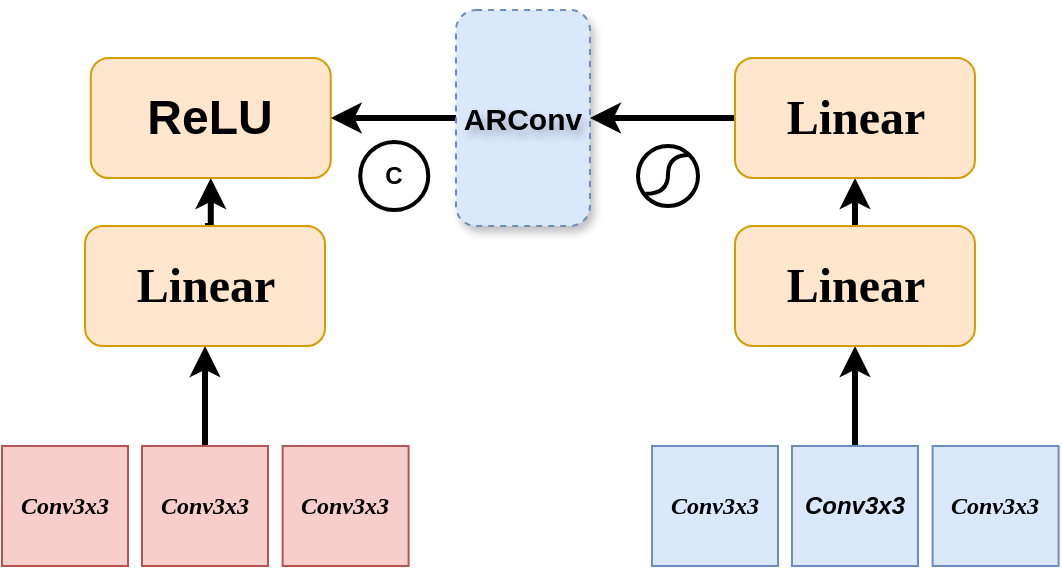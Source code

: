 <mxfile version="27.1.6">
  <diagram name="第 1 页" id="OT-_ZeZXR8U-0cfvmwt2">
    <mxGraphModel dx="1871" dy="1251" grid="0" gridSize="10" guides="0" tooltips="1" connect="1" arrows="1" fold="1" page="1" pageScale="1" pageWidth="827" pageHeight="1169" math="0" shadow="0">
      <root>
        <mxCell id="0" />
        <mxCell id="1" parent="0" />
        <mxCell id="SLSMxfVSpzhviM2W_2Z6-100" value="&lt;font face=&quot;Georgia&quot;&gt;&lt;i&gt;&lt;b&gt;Conv3x3&lt;/b&gt;&lt;/i&gt;&lt;/font&gt;" style="rounded=0;whiteSpace=wrap;html=1;fillColor=#f8cecc;strokeColor=#b85450;" vertex="1" parent="1">
          <mxGeometry x="469" y="691" width="63" height="60" as="geometry" />
        </mxCell>
        <mxCell id="SLSMxfVSpzhviM2W_2Z6-101" style="edgeStyle=orthogonalEdgeStyle;rounded=0;orthogonalLoop=1;jettySize=auto;html=1;exitX=0.5;exitY=0;exitDx=0;exitDy=0;entryX=0.5;entryY=1;entryDx=0;entryDy=0;strokeWidth=3;" edge="1" parent="1" source="SLSMxfVSpzhviM2W_2Z6-102" target="SLSMxfVSpzhviM2W_2Z6-109">
          <mxGeometry relative="1" as="geometry" />
        </mxCell>
        <mxCell id="SLSMxfVSpzhviM2W_2Z6-102" value="&lt;font face=&quot;Georgia&quot;&gt;&lt;i&gt;&lt;b&gt;Conv3x3&lt;/b&gt;&lt;/i&gt;&lt;/font&gt;" style="rounded=0;whiteSpace=wrap;html=1;fillColor=#f8cecc;strokeColor=#b85450;" vertex="1" parent="1">
          <mxGeometry x="539" y="691" width="63" height="60" as="geometry" />
        </mxCell>
        <mxCell id="SLSMxfVSpzhviM2W_2Z6-103" value="&lt;font face=&quot;Georgia&quot;&gt;&lt;i&gt;&lt;b&gt;Conv3x3&lt;/b&gt;&lt;/i&gt;&lt;/font&gt;" style="rounded=0;whiteSpace=wrap;html=1;fillColor=#f8cecc;strokeColor=#b85450;" vertex="1" parent="1">
          <mxGeometry x="609.3" y="691" width="63" height="60" as="geometry" />
        </mxCell>
        <mxCell id="SLSMxfVSpzhviM2W_2Z6-104" value="&lt;font face=&quot;Georgia&quot;&gt;&lt;i&gt;&lt;b&gt;Conv3x3&lt;/b&gt;&lt;/i&gt;&lt;/font&gt;" style="rounded=0;whiteSpace=wrap;html=1;fillColor=#dae8fc;strokeColor=#6c8ebf;" vertex="1" parent="1">
          <mxGeometry x="794" y="691" width="63" height="60" as="geometry" />
        </mxCell>
        <mxCell id="SLSMxfVSpzhviM2W_2Z6-105" style="edgeStyle=orthogonalEdgeStyle;rounded=0;orthogonalLoop=1;jettySize=auto;html=1;exitX=0.5;exitY=0;exitDx=0;exitDy=0;entryX=0.5;entryY=1;entryDx=0;entryDy=0;strokeWidth=3;" edge="1" parent="1" source="SLSMxfVSpzhviM2W_2Z6-106" target="SLSMxfVSpzhviM2W_2Z6-111">
          <mxGeometry relative="1" as="geometry" />
        </mxCell>
        <mxCell id="SLSMxfVSpzhviM2W_2Z6-106" value="&lt;i&gt;&lt;b&gt;Conv3x3&lt;/b&gt;&lt;/i&gt;" style="rounded=0;whiteSpace=wrap;html=1;fillColor=#dae8fc;strokeColor=#6c8ebf;" vertex="1" parent="1">
          <mxGeometry x="864" y="691" width="63" height="60" as="geometry" />
        </mxCell>
        <mxCell id="SLSMxfVSpzhviM2W_2Z6-107" value="&lt;font face=&quot;Georgia&quot;&gt;&lt;i&gt;&lt;b&gt;Conv3x3&lt;/b&gt;&lt;/i&gt;&lt;/font&gt;" style="rounded=0;whiteSpace=wrap;html=1;fillColor=#dae8fc;strokeColor=#6c8ebf;" vertex="1" parent="1">
          <mxGeometry x="934.3" y="691" width="63" height="60" as="geometry" />
        </mxCell>
        <mxCell id="SLSMxfVSpzhviM2W_2Z6-108" style="edgeStyle=orthogonalEdgeStyle;rounded=0;orthogonalLoop=1;jettySize=auto;html=1;exitX=0.5;exitY=0;exitDx=0;exitDy=0;entryX=0.5;entryY=1;entryDx=0;entryDy=0;strokeWidth=3;" edge="1" parent="1" source="SLSMxfVSpzhviM2W_2Z6-109" target="SLSMxfVSpzhviM2W_2Z6-116">
          <mxGeometry relative="1" as="geometry" />
        </mxCell>
        <mxCell id="SLSMxfVSpzhviM2W_2Z6-109" value="&lt;font face=&quot;Georgia&quot; style=&quot;font-size: 24px;&quot;&gt;&lt;b&gt;Linear&lt;/b&gt;&lt;/font&gt;" style="rounded=1;whiteSpace=wrap;html=1;fillColor=#ffe6cc;strokeColor=#d79b00;" vertex="1" parent="1">
          <mxGeometry x="510.5" y="581" width="120" height="60" as="geometry" />
        </mxCell>
        <mxCell id="SLSMxfVSpzhviM2W_2Z6-110" style="edgeStyle=orthogonalEdgeStyle;rounded=0;orthogonalLoop=1;jettySize=auto;html=1;exitX=0.5;exitY=0;exitDx=0;exitDy=0;entryX=0.5;entryY=1;entryDx=0;entryDy=0;strokeWidth=3;" edge="1" parent="1" source="SLSMxfVSpzhviM2W_2Z6-111" target="SLSMxfVSpzhviM2W_2Z6-113">
          <mxGeometry relative="1" as="geometry" />
        </mxCell>
        <mxCell id="SLSMxfVSpzhviM2W_2Z6-111" value="&lt;span style=&quot;font-family: Georgia; font-size: 24px;&quot;&gt;&lt;b&gt;Linear&lt;/b&gt;&lt;/span&gt;" style="rounded=1;whiteSpace=wrap;html=1;fillColor=#ffe6cc;strokeColor=#d79b00;" vertex="1" parent="1">
          <mxGeometry x="835.5" y="581" width="120" height="60" as="geometry" />
        </mxCell>
        <mxCell id="SLSMxfVSpzhviM2W_2Z6-112" value="" style="edgeStyle=orthogonalEdgeStyle;rounded=0;orthogonalLoop=1;jettySize=auto;html=1;strokeWidth=3;" edge="1" parent="1" source="SLSMxfVSpzhviM2W_2Z6-113" target="SLSMxfVSpzhviM2W_2Z6-115">
          <mxGeometry relative="1" as="geometry" />
        </mxCell>
        <mxCell id="SLSMxfVSpzhviM2W_2Z6-113" value="&lt;font face=&quot;Georgia&quot; style=&quot;font-size: 24px;&quot;&gt;&lt;b&gt;Linear&lt;/b&gt;&lt;/font&gt;" style="rounded=1;whiteSpace=wrap;html=1;fillColor=#ffe6cc;strokeColor=#d79b00;" vertex="1" parent="1">
          <mxGeometry x="835.5" y="497" width="120" height="60" as="geometry" />
        </mxCell>
        <mxCell id="SLSMxfVSpzhviM2W_2Z6-114" style="edgeStyle=orthogonalEdgeStyle;rounded=0;orthogonalLoop=1;jettySize=auto;html=1;exitX=0;exitY=0.5;exitDx=0;exitDy=0;entryX=1;entryY=0.5;entryDx=0;entryDy=0;strokeWidth=3;" edge="1" parent="1" source="SLSMxfVSpzhviM2W_2Z6-115" target="SLSMxfVSpzhviM2W_2Z6-116">
          <mxGeometry relative="1" as="geometry" />
        </mxCell>
        <mxCell id="SLSMxfVSpzhviM2W_2Z6-115" value="&lt;font style=&quot;font-size: 15px;&quot;&gt;&lt;b&gt;ARConv&lt;/b&gt;&lt;/font&gt;" style="rounded=1;whiteSpace=wrap;html=1;dashed=1;fillColor=#dae8fc;strokeColor=#6c8ebf;glass=0;shadow=1;textShadow=1;" vertex="1" parent="1">
          <mxGeometry x="696" y="473" width="67" height="108" as="geometry" />
        </mxCell>
        <mxCell id="SLSMxfVSpzhviM2W_2Z6-116" value="&lt;font style=&quot;font-size: 24px;&quot;&gt;&lt;b&gt;ReLU&lt;/b&gt;&lt;/font&gt;" style="rounded=1;whiteSpace=wrap;html=1;fillColor=#ffe6cc;strokeColor=#d79b00;" vertex="1" parent="1">
          <mxGeometry x="513.38" y="497" width="120" height="60" as="geometry" />
        </mxCell>
        <mxCell id="SLSMxfVSpzhviM2W_2Z6-117" value="" style="group;aspect=fixed;fontStyle=0" vertex="1" connectable="0" parent="1">
          <mxGeometry x="787" y="541" width="30" height="30" as="geometry" />
        </mxCell>
        <mxCell id="SLSMxfVSpzhviM2W_2Z6-118" value="" style="ellipse;whiteSpace=wrap;html=1;aspect=fixed;strokeWidth=2;" vertex="1" parent="SLSMxfVSpzhviM2W_2Z6-117">
          <mxGeometry width="30.0" height="30.0" as="geometry" />
        </mxCell>
        <mxCell id="SLSMxfVSpzhviM2W_2Z6-119" style="edgeStyle=orthogonalEdgeStyle;orthogonalLoop=1;jettySize=auto;html=1;exitX=0.122;exitY=0.797;exitDx=0;exitDy=0;entryX=1;entryY=0;entryDx=0;entryDy=0;curved=1;endArrow=none;endFill=0;strokeWidth=2;rounded=0;exitPerimeter=0;" edge="1" parent="SLSMxfVSpzhviM2W_2Z6-117" source="SLSMxfVSpzhviM2W_2Z6-118" target="SLSMxfVSpzhviM2W_2Z6-118">
          <mxGeometry relative="1" as="geometry">
            <Array as="points">
              <mxPoint x="15.0" y="24.0" />
              <mxPoint x="15.0" y="4.5" />
              <mxPoint x="25.5" y="4.5" />
            </Array>
          </mxGeometry>
        </mxCell>
        <mxCell id="SLSMxfVSpzhviM2W_2Z6-120" value="&lt;b&gt;C&lt;/b&gt;" style="ellipse;whiteSpace=wrap;html=1;aspect=fixed;strokeWidth=2;" vertex="1" parent="1">
          <mxGeometry x="648.13" y="539" width="34" height="34" as="geometry" />
        </mxCell>
      </root>
    </mxGraphModel>
  </diagram>
</mxfile>
